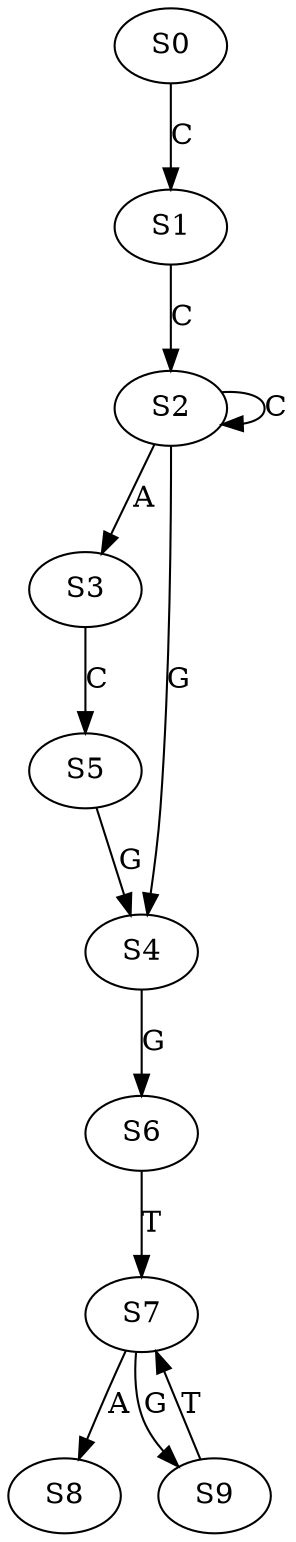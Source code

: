 strict digraph  {
	S0 -> S1 [ label = C ];
	S1 -> S2 [ label = C ];
	S2 -> S3 [ label = A ];
	S2 -> S4 [ label = G ];
	S2 -> S2 [ label = C ];
	S3 -> S5 [ label = C ];
	S4 -> S6 [ label = G ];
	S5 -> S4 [ label = G ];
	S6 -> S7 [ label = T ];
	S7 -> S8 [ label = A ];
	S7 -> S9 [ label = G ];
	S9 -> S7 [ label = T ];
}
